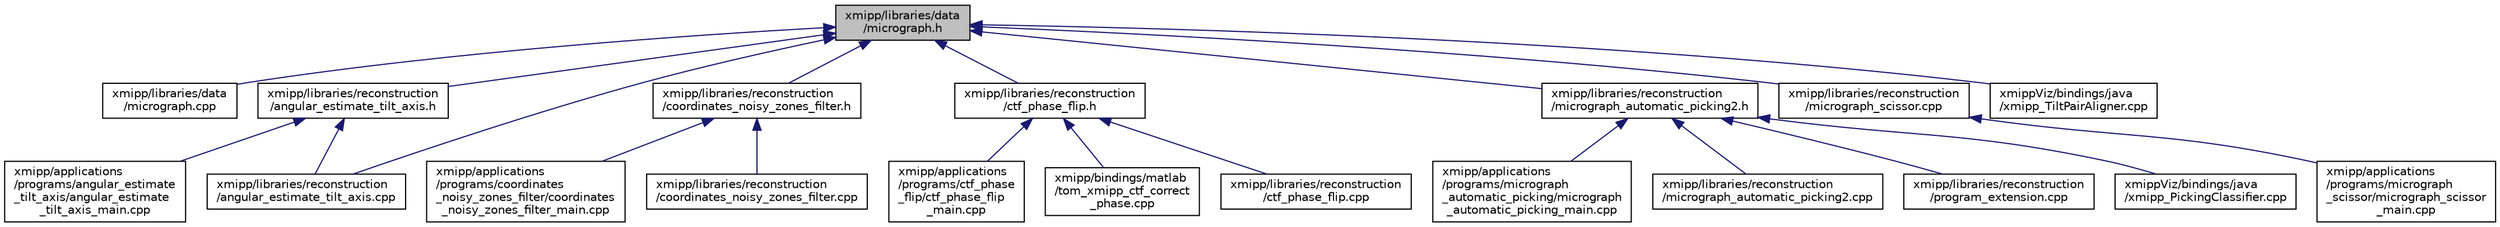 digraph "xmipp/libraries/data/micrograph.h"
{
  edge [fontname="Helvetica",fontsize="10",labelfontname="Helvetica",labelfontsize="10"];
  node [fontname="Helvetica",fontsize="10",shape=record];
  Node81 [label="xmipp/libraries/data\l/micrograph.h",height=0.2,width=0.4,color="black", fillcolor="grey75", style="filled", fontcolor="black"];
  Node81 -> Node82 [dir="back",color="midnightblue",fontsize="10",style="solid",fontname="Helvetica"];
  Node82 [label="xmipp/libraries/data\l/micrograph.cpp",height=0.2,width=0.4,color="black", fillcolor="white", style="filled",URL="$micrograph_8cpp.html"];
  Node81 -> Node83 [dir="back",color="midnightblue",fontsize="10",style="solid",fontname="Helvetica"];
  Node83 [label="xmipp/libraries/reconstruction\l/angular_estimate_tilt_axis.h",height=0.2,width=0.4,color="black", fillcolor="white", style="filled",URL="$angular__estimate__tilt__axis_8h.html"];
  Node83 -> Node84 [dir="back",color="midnightblue",fontsize="10",style="solid",fontname="Helvetica"];
  Node84 [label="xmipp/applications\l/programs/angular_estimate\l_tilt_axis/angular_estimate\l_tilt_axis_main.cpp",height=0.2,width=0.4,color="black", fillcolor="white", style="filled",URL="$angular__estimate__tilt__axis__main_8cpp.html"];
  Node83 -> Node85 [dir="back",color="midnightblue",fontsize="10",style="solid",fontname="Helvetica"];
  Node85 [label="xmipp/libraries/reconstruction\l/angular_estimate_tilt_axis.cpp",height=0.2,width=0.4,color="black", fillcolor="white", style="filled",URL="$angular__estimate__tilt__axis_8cpp.html"];
  Node81 -> Node85 [dir="back",color="midnightblue",fontsize="10",style="solid",fontname="Helvetica"];
  Node81 -> Node86 [dir="back",color="midnightblue",fontsize="10",style="solid",fontname="Helvetica"];
  Node86 [label="xmipp/libraries/reconstruction\l/coordinates_noisy_zones_filter.h",height=0.2,width=0.4,color="black", fillcolor="white", style="filled",URL="$coordinates__noisy__zones__filter_8h.html"];
  Node86 -> Node87 [dir="back",color="midnightblue",fontsize="10",style="solid",fontname="Helvetica"];
  Node87 [label="xmipp/applications\l/programs/coordinates\l_noisy_zones_filter/coordinates\l_noisy_zones_filter_main.cpp",height=0.2,width=0.4,color="black", fillcolor="white", style="filled",URL="$coordinates__noisy__zones__filter__main_8cpp.html"];
  Node86 -> Node88 [dir="back",color="midnightblue",fontsize="10",style="solid",fontname="Helvetica"];
  Node88 [label="xmipp/libraries/reconstruction\l/coordinates_noisy_zones_filter.cpp",height=0.2,width=0.4,color="black", fillcolor="white", style="filled",URL="$coordinates__noisy__zones__filter_8cpp.html"];
  Node81 -> Node89 [dir="back",color="midnightblue",fontsize="10",style="solid",fontname="Helvetica"];
  Node89 [label="xmipp/libraries/reconstruction\l/ctf_phase_flip.h",height=0.2,width=0.4,color="black", fillcolor="white", style="filled",URL="$ctf__phase__flip_8h.html"];
  Node89 -> Node90 [dir="back",color="midnightblue",fontsize="10",style="solid",fontname="Helvetica"];
  Node90 [label="xmipp/applications\l/programs/ctf_phase\l_flip/ctf_phase_flip\l_main.cpp",height=0.2,width=0.4,color="black", fillcolor="white", style="filled",URL="$ctf__phase__flip__main_8cpp.html"];
  Node89 -> Node91 [dir="back",color="midnightblue",fontsize="10",style="solid",fontname="Helvetica"];
  Node91 [label="xmipp/bindings/matlab\l/tom_xmipp_ctf_correct\l_phase.cpp",height=0.2,width=0.4,color="black", fillcolor="white", style="filled",URL="$tom__xmipp__ctf__correct__phase_8cpp.html"];
  Node89 -> Node92 [dir="back",color="midnightblue",fontsize="10",style="solid",fontname="Helvetica"];
  Node92 [label="xmipp/libraries/reconstruction\l/ctf_phase_flip.cpp",height=0.2,width=0.4,color="black", fillcolor="white", style="filled",URL="$ctf__phase__flip_8cpp.html"];
  Node81 -> Node93 [dir="back",color="midnightblue",fontsize="10",style="solid",fontname="Helvetica"];
  Node93 [label="xmipp/libraries/reconstruction\l/micrograph_automatic_picking2.h",height=0.2,width=0.4,color="black", fillcolor="white", style="filled",URL="$micrograph__automatic__picking2_8h.html"];
  Node93 -> Node94 [dir="back",color="midnightblue",fontsize="10",style="solid",fontname="Helvetica"];
  Node94 [label="xmipp/applications\l/programs/micrograph\l_automatic_picking/micrograph\l_automatic_picking_main.cpp",height=0.2,width=0.4,color="black", fillcolor="white", style="filled",URL="$micrograph__automatic__picking__main_8cpp.html"];
  Node93 -> Node95 [dir="back",color="midnightblue",fontsize="10",style="solid",fontname="Helvetica"];
  Node95 [label="xmipp/libraries/reconstruction\l/micrograph_automatic_picking2.cpp",height=0.2,width=0.4,color="black", fillcolor="white", style="filled",URL="$micrograph__automatic__picking2_8cpp.html"];
  Node93 -> Node96 [dir="back",color="midnightblue",fontsize="10",style="solid",fontname="Helvetica"];
  Node96 [label="xmipp/libraries/reconstruction\l/program_extension.cpp",height=0.2,width=0.4,color="black", fillcolor="white", style="filled",URL="$program__extension_8cpp.html"];
  Node93 -> Node97 [dir="back",color="midnightblue",fontsize="10",style="solid",fontname="Helvetica"];
  Node97 [label="xmippViz/bindings/java\l/xmipp_PickingClassifier.cpp",height=0.2,width=0.4,color="black", fillcolor="white", style="filled",URL="$xmipp__PickingClassifier_8cpp.html"];
  Node81 -> Node98 [dir="back",color="midnightblue",fontsize="10",style="solid",fontname="Helvetica"];
  Node98 [label="xmipp/libraries/reconstruction\l/micrograph_scissor.cpp",height=0.2,width=0.4,color="black", fillcolor="white", style="filled",URL="$micrograph__scissor_8cpp.html"];
  Node98 -> Node99 [dir="back",color="midnightblue",fontsize="10",style="solid",fontname="Helvetica"];
  Node99 [label="xmipp/applications\l/programs/micrograph\l_scissor/micrograph_scissor\l_main.cpp",height=0.2,width=0.4,color="black", fillcolor="white", style="filled",URL="$micrograph__scissor__main_8cpp.html"];
  Node81 -> Node100 [dir="back",color="midnightblue",fontsize="10",style="solid",fontname="Helvetica"];
  Node100 [label="xmippViz/bindings/java\l/xmipp_TiltPairAligner.cpp",height=0.2,width=0.4,color="black", fillcolor="white", style="filled",URL="$xmipp__TiltPairAligner_8cpp.html"];
}
